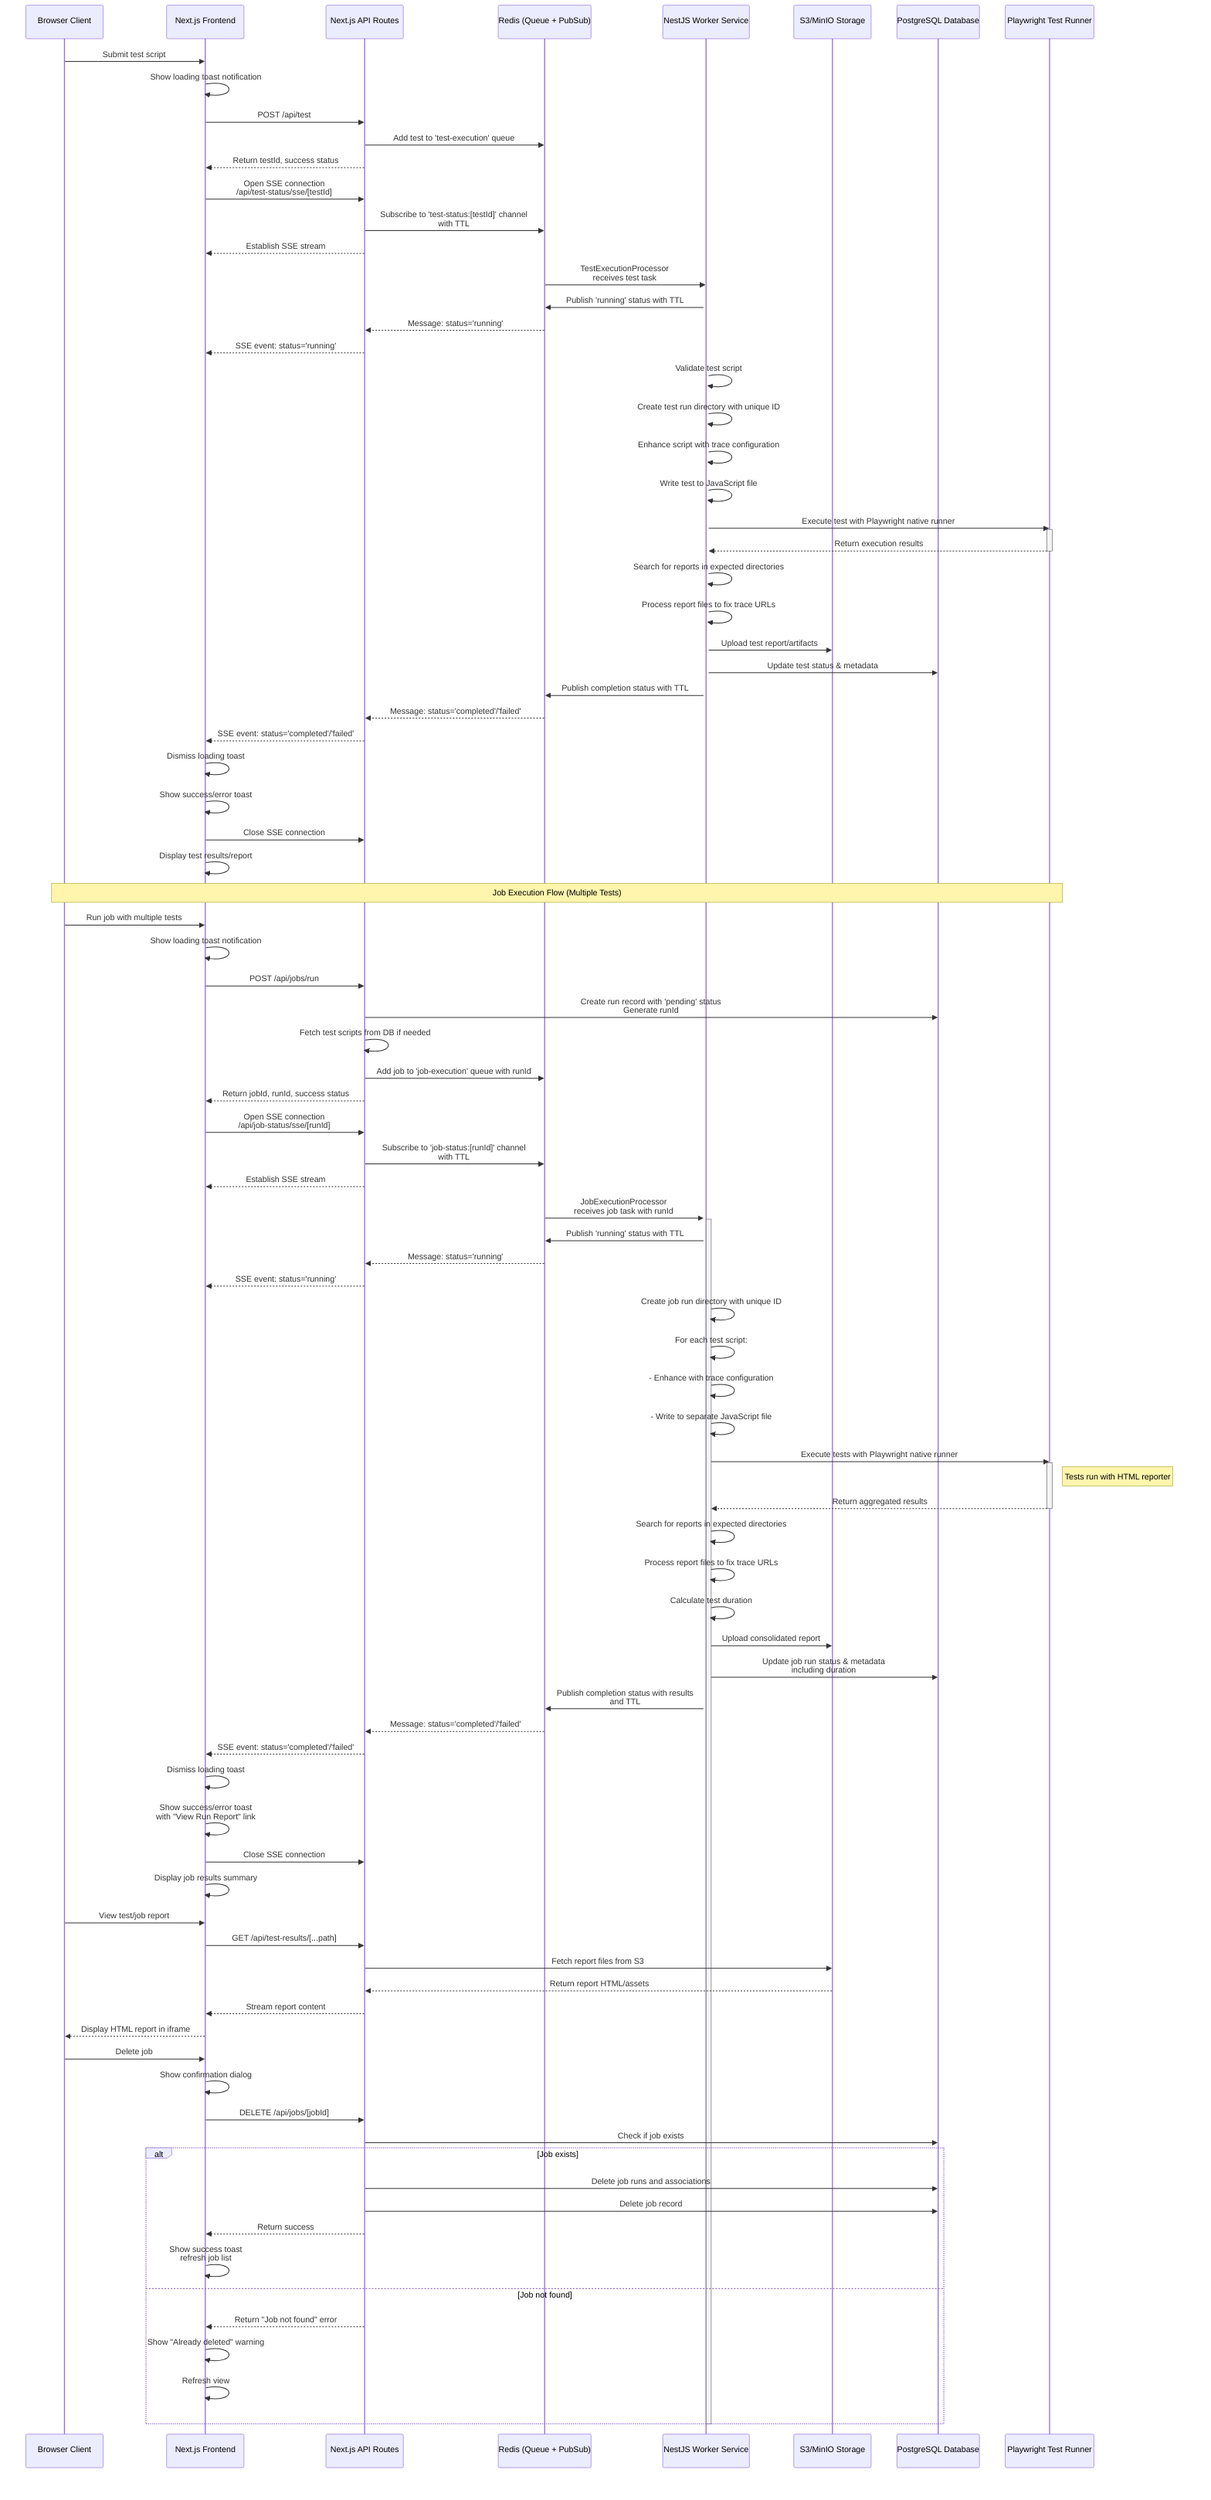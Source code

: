 sequenceDiagram
    participant Client as Browser Client
    participant NextFE as Next.js Frontend
    participant NextAPI as Next.js API Routes
    participant Redis as Redis (Queue + PubSub)
    participant NestJS as NestJS Worker Service
    participant S3 as S3/MinIO Storage
    participant DB as PostgreSQL Database
    participant PW as Playwright Test Runner

    %% Individual Test Execution Flow (e.g., Playground)
    Client->>NextFE: Submit test script
    NextFE->>NextFE: Show loading toast notification
    NextFE->>NextAPI: POST /api/test
    NextAPI->>Redis: Add test to 'test-execution' queue
    NextAPI-->>NextFE: Return testId, success status
    NextFE->>NextAPI: Open SSE connection<br>/api/test-status/sse/[testId]
    NextAPI->>Redis: Subscribe to 'test-status:[testId]' channel<br>with TTL
    NextAPI-->>NextFE: Establish SSE stream

    %% Worker picks up test from queue
    Redis->>NestJS: TestExecutionProcessor<br>receives test task
    activate NestJS
    NestJS->>Redis: Publish 'running' status with TTL
    Redis-->>NextAPI: Message: status='running'
    NextAPI-->>NextFE: SSE event: status='running'
    
    %% Test execution process
    NestJS->>NestJS: Validate test script
    NestJS->>NestJS: Create test run directory with unique ID
    NestJS->>NestJS: Enhance script with trace configuration
    NestJS->>NestJS: Write test to JavaScript file
    NestJS->>PW: Execute test with Playwright native runner
    activate PW
    PW-->>NestJS: Return execution results
    deactivate PW
    
    %% Handling test results
    NestJS->>NestJS: Search for reports in expected directories
    NestJS->>NestJS: Process report files to fix trace URLs
    NestJS->>S3: Upload test report/artifacts
    NestJS->>DB: Update test status & metadata
    NestJS->>Redis: Publish completion status with TTL
    Redis-->>NextAPI: Message: status='completed'/'failed'
    NextAPI-->>NextFE: SSE event: status='completed'/'failed'
    NextFE->>NextFE: Dismiss loading toast
    NextFE->>NextFE: Show success/error toast
    NextFE->>NextAPI: Close SSE connection
    NextFE->>NextFE: Display test results/report

    %% Job Execution Flow
    Note over Client,PW: Job Execution Flow (Multiple Tests)
    Client->>NextFE: Run job with multiple tests
    NextFE->>NextFE: Show loading toast notification
    NextFE->>NextAPI: POST /api/jobs/run
    NextAPI->>DB: Create run record with 'pending' status<br>Generate runId
    NextAPI->>NextAPI: Fetch test scripts from DB if needed
    NextAPI->>Redis: Add job to 'job-execution' queue with runId
    NextAPI-->>NextFE: Return jobId, runId, success status
    NextFE->>NextAPI: Open SSE connection<br>/api/job-status/sse/[runId]
    NextAPI->>Redis: Subscribe to 'job-status:[runId]' channel<br>with TTL
    NextAPI-->>NextFE: Establish SSE stream

    %% Worker picks up job from queue
    Redis->>NestJS: JobExecutionProcessor<br>receives job task with runId
    activate NestJS
    NestJS->>Redis: Publish 'running' status with TTL
    Redis-->>NextAPI: Message: status='running'
    NextAPI-->>NextFE: SSE event: status='running'
    
    %% Job execution process
    NestJS->>NestJS: Create job run directory with unique ID
    NestJS->>NestJS: For each test script:
    NestJS->>NestJS: - Enhance with trace configuration
    NestJS->>NestJS: - Write to separate JavaScript file
    NestJS->>PW: Execute tests with Playwright native runner
    activate PW
    Note right of PW: Tests run with HTML reporter
    PW-->>NestJS: Return aggregated results
    deactivate PW
    
    %% Handling job results
    NestJS->>NestJS: Search for reports in expected directories
    NestJS->>NestJS: Process report files to fix trace URLs
    NestJS->>NestJS: Calculate test duration
    NestJS->>S3: Upload consolidated report
    NestJS->>DB: Update job run status & metadata<br>including duration
    NestJS->>Redis: Publish completion status with results<br>and TTL
    Redis-->>NextAPI: Message: status='completed'/'failed'
    NextAPI-->>NextFE: SSE event: status='completed'/'failed'
    NextFE->>NextFE: Dismiss loading toast
    NextFE->>NextFE: Show success/error toast<br>with "View Run Report" link
    NextFE->>NextAPI: Close SSE connection
    NextFE->>NextFE: Display job results summary
    
    %% Report viewing
    Client->>NextFE: View test/job report
    NextFE->>NextAPI: GET /api/test-results/[...path]
    NextAPI->>S3: Fetch report files from S3
    S3-->>NextAPI: Return report HTML/assets
    NextAPI-->>NextFE: Stream report content
    NextFE-->>Client: Display HTML report in iframe

    %% Job deletion flow
    Client->>NextFE: Delete job
    NextFE->>NextFE: Show confirmation dialog
    NextFE->>NextAPI: DELETE /api/jobs/[jobId]
    NextAPI->>DB: Check if job exists
    Alt Job exists
        NextAPI->>DB: Delete job runs and associations
        NextAPI->>DB: Delete job record
        NextAPI-->>NextFE: Return success
        NextFE->>NextFE: Show success toast<br>refresh job list
    Else Job not found
        NextAPI-->>NextFE: Return "Job not found" error
        NextFE->>NextFE: Show "Already deleted" warning
        NextFE->>NextFE: Refresh view
    End

    deactivate NestJS